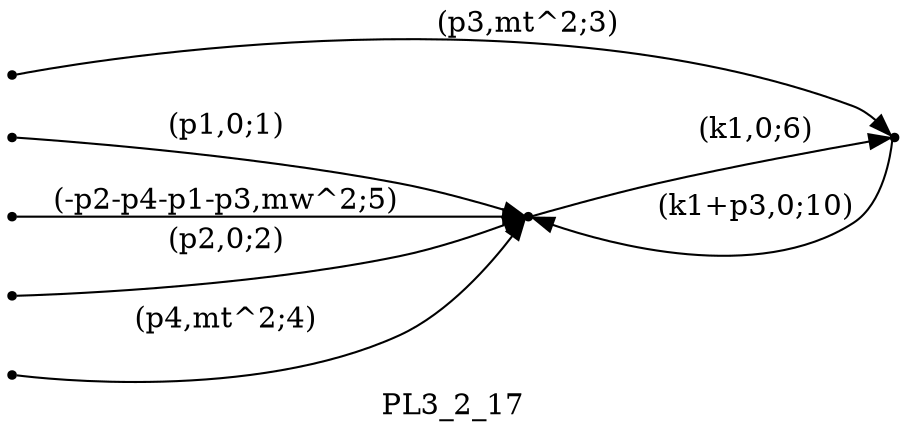 digraph PL3_2_17 {
  label="PL3_2_17";
  rankdir="LR";
  subgraph edges {
    -1 -> 2 [label="(p1,0;1)"];
    -2 -> 2 [label="(p2,0;2)"];
    -3 -> 1 [label="(p3,mt^2;3)"];
    -4 -> 2 [label="(p4,mt^2;4)"];
    -5 -> 2 [label="(-p2-p4-p1-p3,mw^2;5)"];
    2 -> 1 [label="(k1,0;6)"];
    1 -> 2 [label="(k1+p3,0;10)"];
  }
  subgraph incoming { rank="source"; -1; -2; -3; -4; -5; }
-5 [shape=point];
-4 [shape=point];
-3 [shape=point];
-2 [shape=point];
-1 [shape=point];
1 [shape=point];
2 [shape=point];
}

